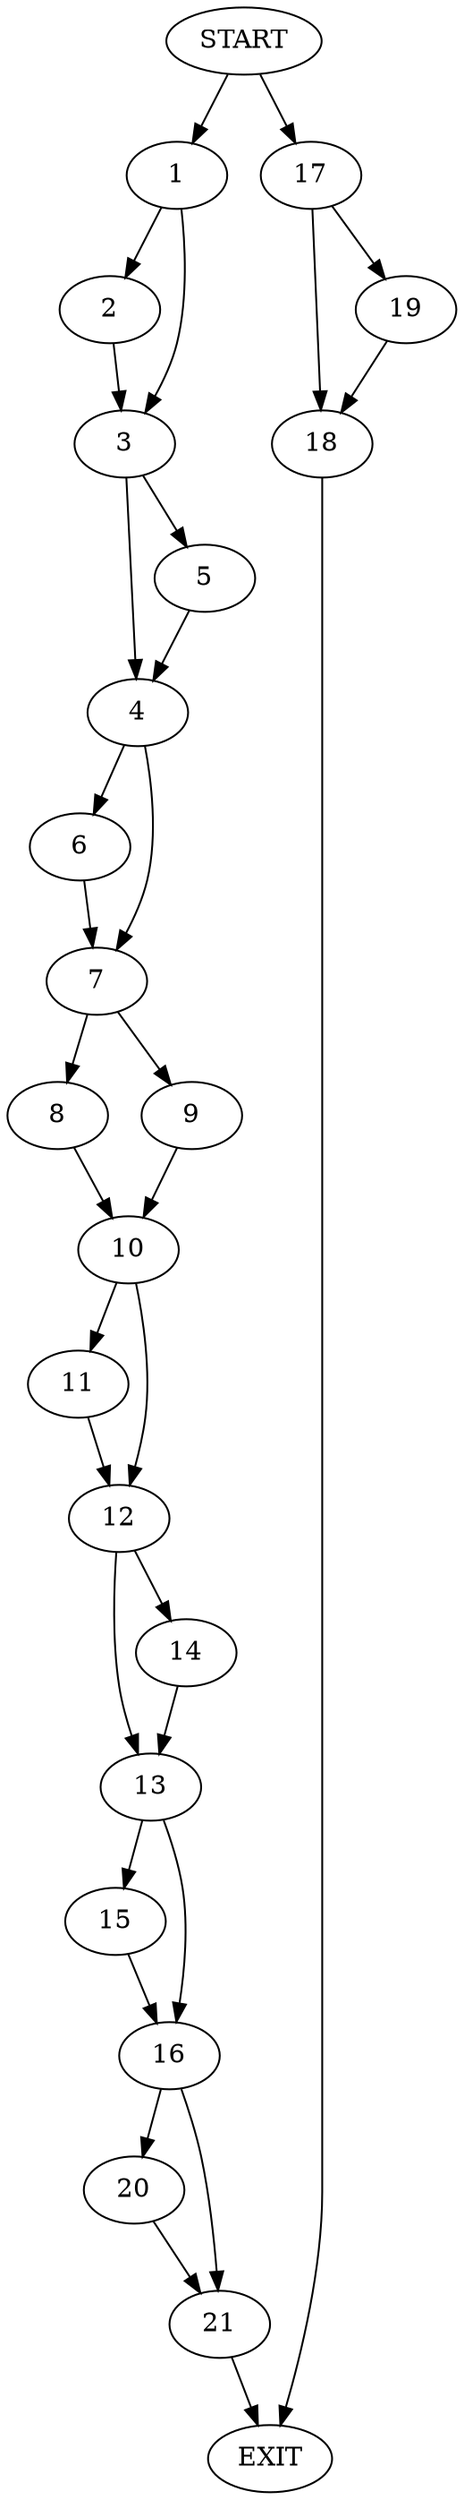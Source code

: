 digraph {
0 [label="START"]
22 [label="EXIT"]
0 -> 1
1 -> 2
1 -> 3
3 -> 4
3 -> 5
2 -> 3
5 -> 4
4 -> 6
4 -> 7
6 -> 7
7 -> 8
7 -> 9
8 -> 10
9 -> 10
10 -> 11
10 -> 12
11 -> 12
12 -> 13
12 -> 14
14 -> 13
13 -> 15
13 -> 16
0 -> 17
17 -> 18
17 -> 19
19 -> 18
18 -> 22
16 -> 20
16 -> 21
15 -> 16
21 -> 22
20 -> 21
}
